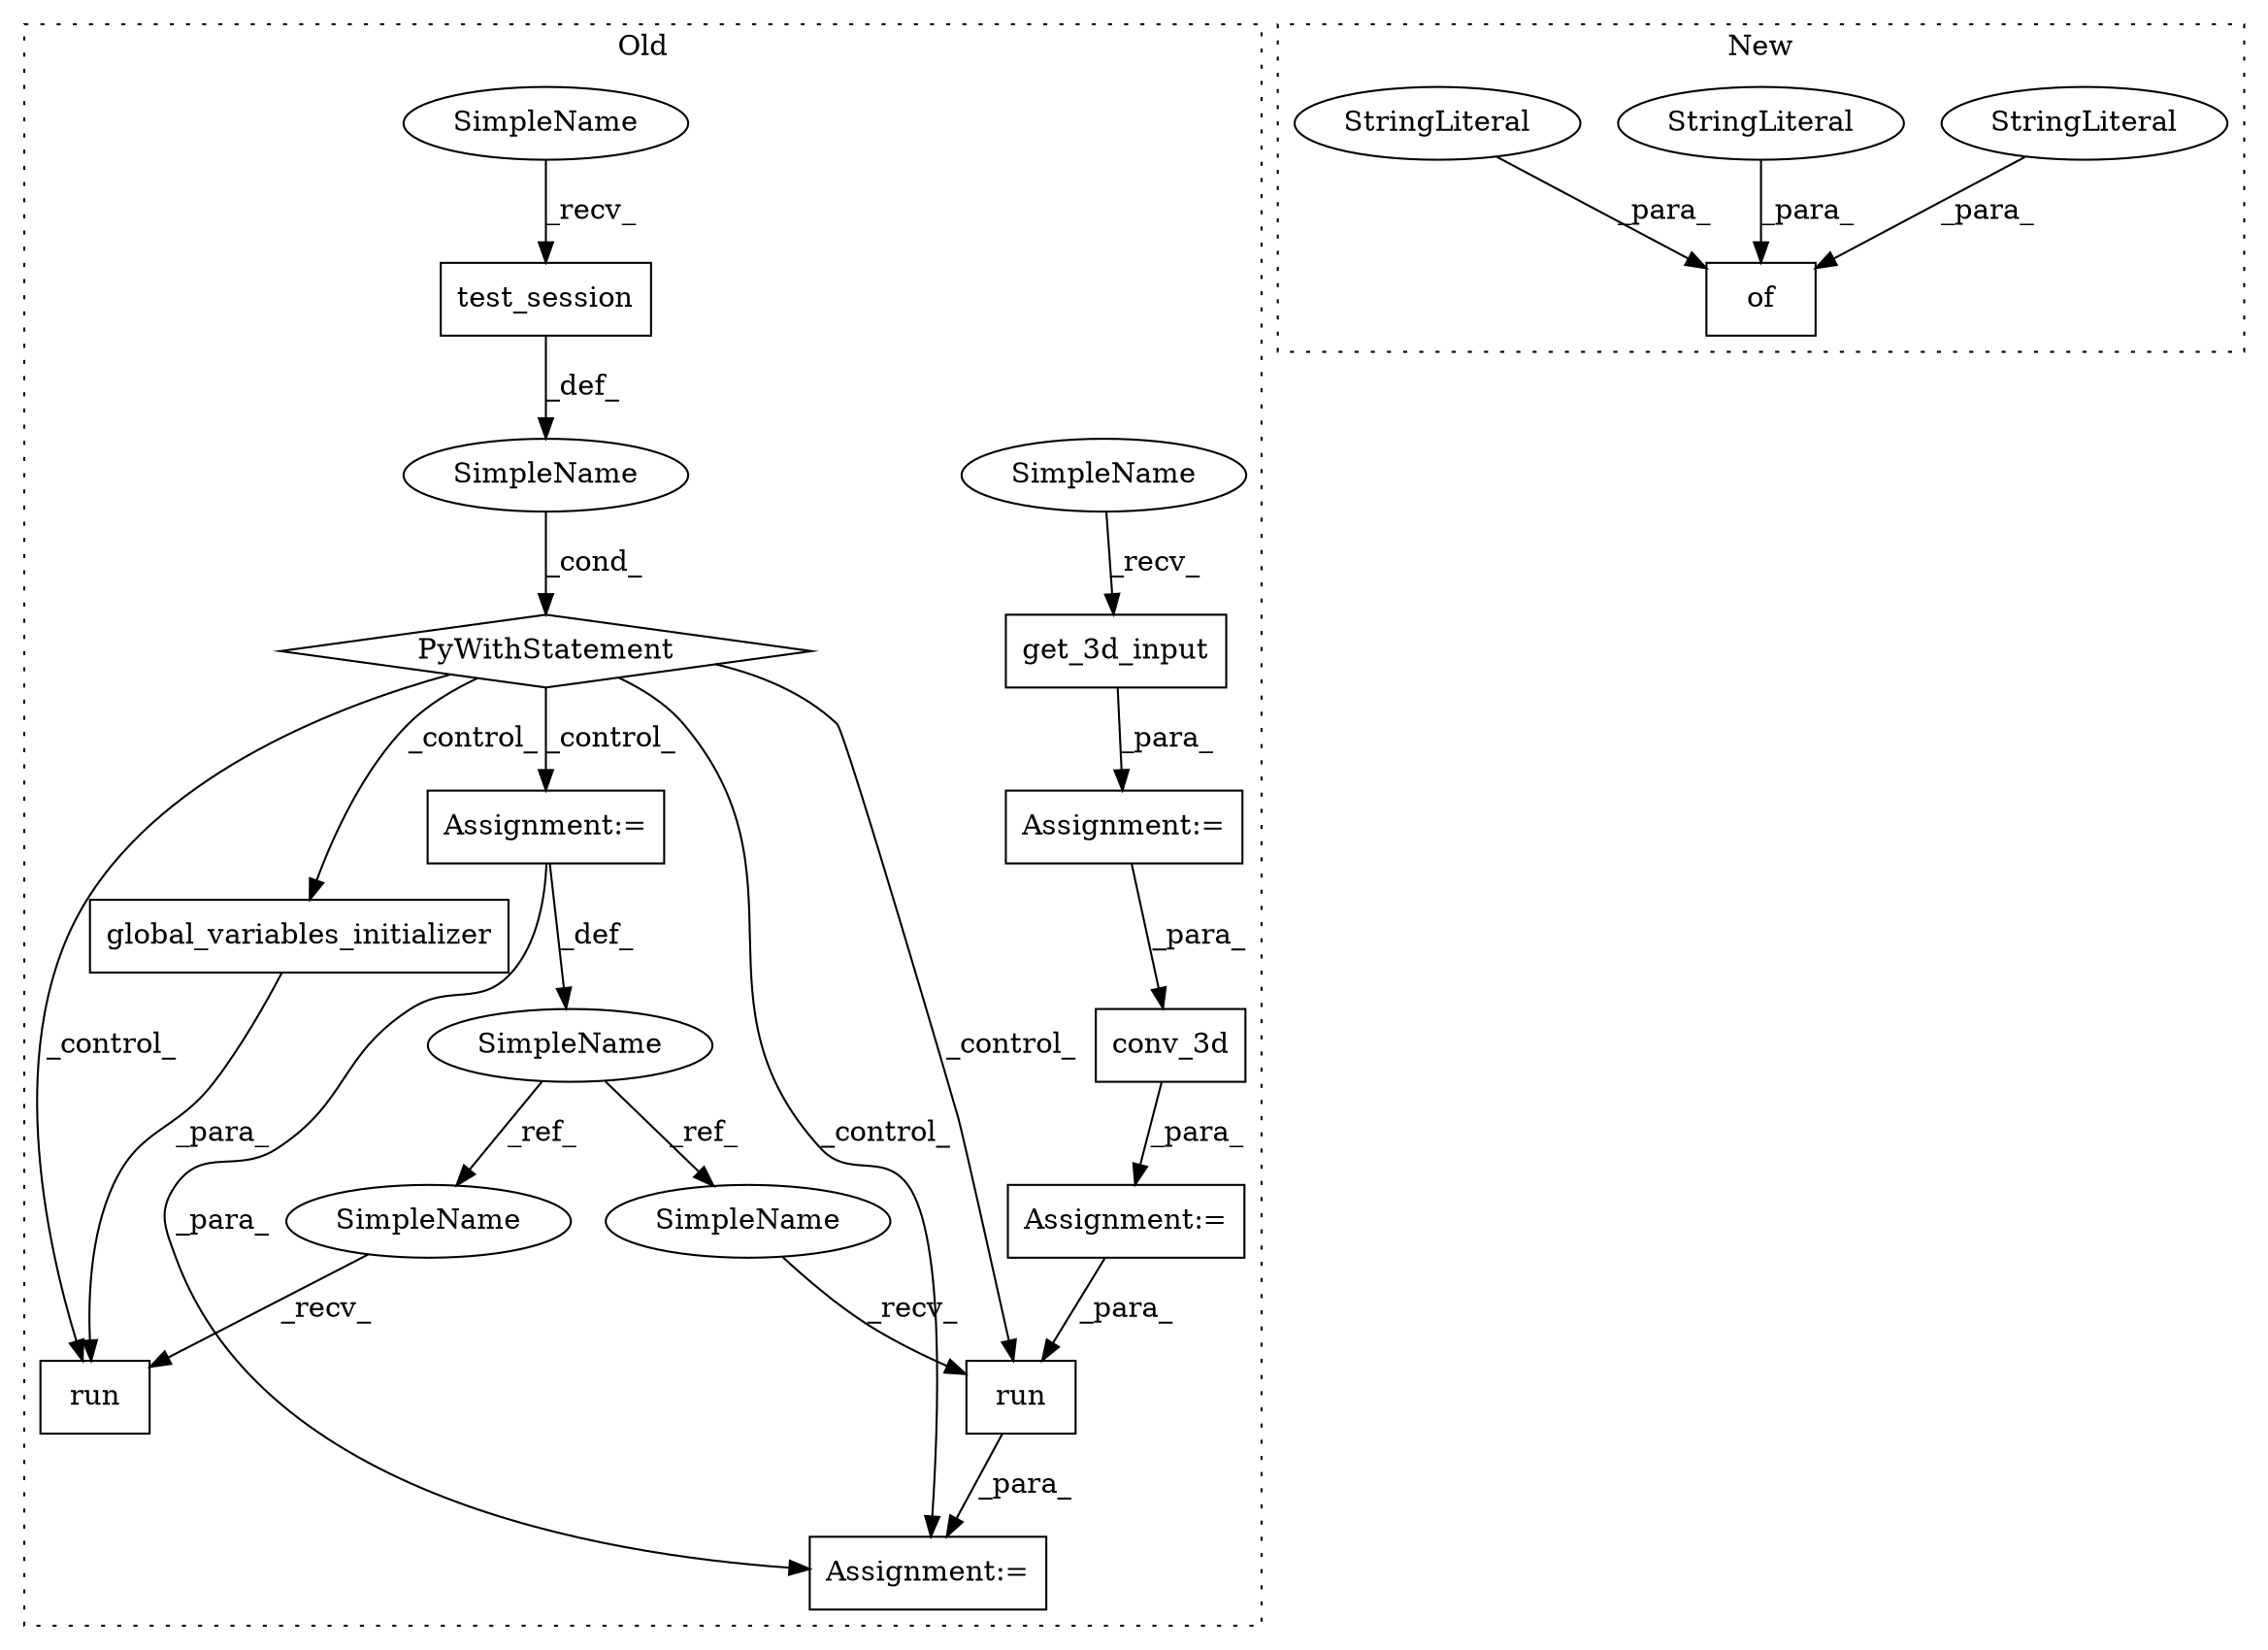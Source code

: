 digraph G {
subgraph cluster0 {
1 [label="conv_3d" a="32" s="3372,3384" l="8,1" shape="box"];
3 [label="get_3d_input" a="32" s="3289" l="14" shape="box"];
4 [label="run" a="32" s="3537,3552" l="4,1" shape="box"];
5 [label="SimpleName" a="42" s="" l="" shape="ellipse"];
6 [label="PyWithStatement" a="104" s="3411,3440" l="10,2" shape="diamond"];
7 [label="run" a="32" s="3471,3516" l="4,1" shape="box"];
8 [label="SimpleName" a="42" s="3454" l="4" shape="ellipse"];
12 [label="test_session" a="32" s="3426" l="14" shape="box"];
13 [label="global_variables_initializer" a="32" s="3486" l="30" shape="box"];
14 [label="Assignment:=" a="7" s="3371" l="1" shape="box"];
15 [label="Assignment:=" a="7" s="3454" l="4" shape="box"];
16 [label="Assignment:=" a="7" s="3283" l="1" shape="box"];
17 [label="Assignment:=" a="7" s="3531" l="1" shape="box"];
18 [label="SimpleName" a="42" s="3466" l="4" shape="ellipse"];
19 [label="SimpleName" a="42" s="3532" l="4" shape="ellipse"];
20 [label="SimpleName" a="42" s="3284" l="4" shape="ellipse"];
21 [label="SimpleName" a="42" s="3421" l="4" shape="ellipse"];
label = "Old";
style="dotted";
}
subgraph cluster1 {
2 [label="of" a="32" s="4570,4651" l="3,1" shape="box"];
9 [label="StringLiteral" a="45" s="4619" l="11" shape="ellipse"];
10 [label="StringLiteral" a="45" s="4636" l="9" shape="ellipse"];
11 [label="StringLiteral" a="45" s="4608" l="8" shape="ellipse"];
label = "New";
style="dotted";
}
1 -> 14 [label="_para_"];
3 -> 16 [label="_para_"];
4 -> 17 [label="_para_"];
5 -> 6 [label="_cond_"];
6 -> 7 [label="_control_"];
6 -> 17 [label="_control_"];
6 -> 13 [label="_control_"];
6 -> 15 [label="_control_"];
6 -> 4 [label="_control_"];
8 -> 19 [label="_ref_"];
8 -> 18 [label="_ref_"];
9 -> 2 [label="_para_"];
10 -> 2 [label="_para_"];
11 -> 2 [label="_para_"];
12 -> 5 [label="_def_"];
13 -> 7 [label="_para_"];
14 -> 4 [label="_para_"];
15 -> 8 [label="_def_"];
15 -> 17 [label="_para_"];
16 -> 1 [label="_para_"];
18 -> 7 [label="_recv_"];
19 -> 4 [label="_recv_"];
20 -> 3 [label="_recv_"];
21 -> 12 [label="_recv_"];
}